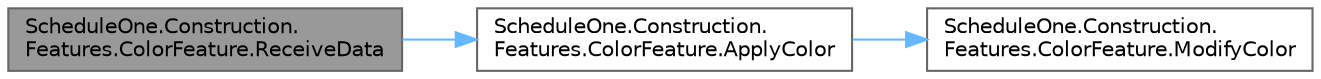 digraph "ScheduleOne.Construction.Features.ColorFeature.ReceiveData"
{
 // LATEX_PDF_SIZE
  bgcolor="transparent";
  edge [fontname=Helvetica,fontsize=10,labelfontname=Helvetica,labelfontsize=10];
  node [fontname=Helvetica,fontsize=10,shape=box,height=0.2,width=0.4];
  rankdir="LR";
  Node1 [id="Node000001",label="ScheduleOne.Construction.\lFeatures.ColorFeature.ReceiveData",height=0.2,width=0.4,color="gray40", fillcolor="grey60", style="filled", fontcolor="black",tooltip=" "];
  Node1 -> Node2 [id="edge1_Node000001_Node000002",color="steelblue1",style="solid",tooltip=" "];
  Node2 [id="Node000002",label="ScheduleOne.Construction.\lFeatures.ColorFeature.ApplyColor",height=0.2,width=0.4,color="grey40", fillcolor="white", style="filled",URL="$class_schedule_one_1_1_construction_1_1_features_1_1_color_feature.html#a2674ee5b7b3d8c720db3de6737b91617",tooltip=" "];
  Node2 -> Node3 [id="edge2_Node000002_Node000003",color="steelblue1",style="solid",tooltip=" "];
  Node3 [id="Node000003",label="ScheduleOne.Construction.\lFeatures.ColorFeature.ModifyColor",height=0.2,width=0.4,color="grey40", fillcolor="white", style="filled",URL="$class_schedule_one_1_1_construction_1_1_features_1_1_color_feature.html#a4882a43c232bf759c302b2468a89becd",tooltip=" "];
}
